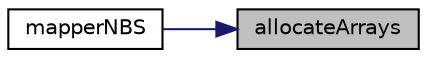 digraph "allocateArrays"
{
 // LATEX_PDF_SIZE
  edge [fontname="Helvetica",fontsize="10",labelfontname="Helvetica",labelfontsize="10"];
  node [fontname="Helvetica",fontsize="10",shape=record];
  rankdir="RL";
  Node1 [label="allocateArrays",height=0.2,width=0.4,color="black", fillcolor="grey75", style="filled", fontcolor="black",tooltip=" "];
  Node1 -> Node2 [dir="back",color="midnightblue",fontsize="10",style="solid",fontname="Helvetica"];
  Node2 [label="mapperNBS",height=0.2,width=0.4,color="black", fillcolor="white", style="filled",URL="$classpFlow_1_1mapperNBS.html#a080018267fa3a8b284eb85a8a25694d3",tooltip=" "];
}
